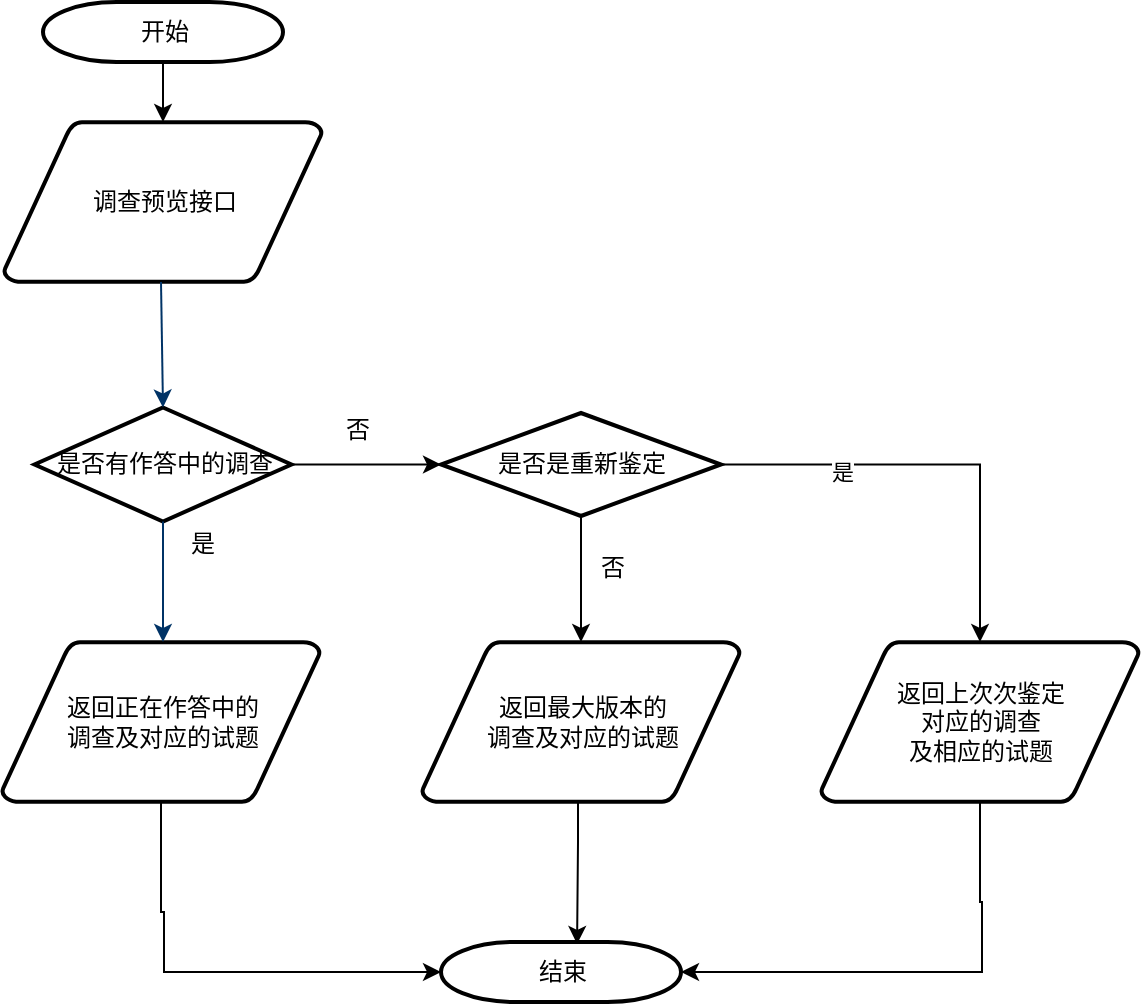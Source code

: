 <mxfile version="21.6.9" type="github">
  <diagram name="第 1 页" id="1nvgzbL6tn-MIkEtbxwa">
    <mxGraphModel dx="1434" dy="720" grid="1" gridSize="10" guides="1" tooltips="1" connect="1" arrows="1" fold="1" page="1" pageScale="1" pageWidth="827" pageHeight="1169" math="0" shadow="0">
      <root>
        <mxCell id="0" />
        <mxCell id="1" parent="0" />
        <mxCell id="6KLw7pYtQhYq6EeUDzWH-1" style="edgeStyle=orthogonalEdgeStyle;rounded=0;orthogonalLoop=1;jettySize=auto;html=1;exitX=0.5;exitY=1;exitDx=0;exitDy=0;exitPerimeter=0;entryX=0.5;entryY=0;entryDx=0;entryDy=0;entryPerimeter=0;" edge="1" parent="1" source="6KLw7pYtQhYq6EeUDzWH-2" target="6KLw7pYtQhYq6EeUDzWH-3">
          <mxGeometry relative="1" as="geometry" />
        </mxCell>
        <mxCell id="6KLw7pYtQhYq6EeUDzWH-2" value="开始" style="shape=mxgraph.flowchart.terminator;strokeWidth=2;gradientColor=none;gradientDirection=north;fontStyle=0;html=1;" vertex="1" parent="1">
          <mxGeometry x="149.5" y="170" width="120" height="30" as="geometry" />
        </mxCell>
        <mxCell id="6KLw7pYtQhYq6EeUDzWH-3" value="调查预览接口" style="shape=mxgraph.flowchart.data;strokeWidth=2;gradientColor=none;gradientDirection=north;fontStyle=0;html=1;" vertex="1" parent="1">
          <mxGeometry x="130" y="230" width="159" height="80" as="geometry" />
        </mxCell>
        <mxCell id="6KLw7pYtQhYq6EeUDzWH-29" style="edgeStyle=orthogonalEdgeStyle;rounded=0;orthogonalLoop=1;jettySize=auto;html=1;entryX=0;entryY=0.5;entryDx=0;entryDy=0;entryPerimeter=0;" edge="1" parent="1" source="6KLw7pYtQhYq6EeUDzWH-5" target="6KLw7pYtQhYq6EeUDzWH-12">
          <mxGeometry relative="1" as="geometry">
            <mxPoint x="210" y="680" as="targetPoint" />
            <Array as="points">
              <mxPoint x="209" y="625" />
              <mxPoint x="210" y="625" />
              <mxPoint x="210" y="655" />
            </Array>
          </mxGeometry>
        </mxCell>
        <mxCell id="6KLw7pYtQhYq6EeUDzWH-5" value="返回正在作答中的&lt;br&gt;调查及对应的试题" style="shape=mxgraph.flowchart.data;strokeWidth=2;gradientColor=none;gradientDirection=north;fontStyle=0;html=1;" vertex="1" parent="1">
          <mxGeometry x="129" y="490" width="159" height="80" as="geometry" />
        </mxCell>
        <mxCell id="6KLw7pYtQhYq6EeUDzWH-6" style="edgeStyle=orthogonalEdgeStyle;rounded=0;orthogonalLoop=1;jettySize=auto;html=1;entryX=0;entryY=0.5;entryDx=0;entryDy=0;entryPerimeter=0;" edge="1" parent="1" source="6KLw7pYtQhYq6EeUDzWH-7" target="6KLw7pYtQhYq6EeUDzWH-16">
          <mxGeometry relative="1" as="geometry" />
        </mxCell>
        <mxCell id="6KLw7pYtQhYq6EeUDzWH-7" value="是否有作答中的调查" style="shape=mxgraph.flowchart.decision;strokeWidth=2;gradientColor=none;gradientDirection=north;fontStyle=0;html=1;" vertex="1" parent="1">
          <mxGeometry x="145.25" y="372.75" width="128.5" height="57" as="geometry" />
        </mxCell>
        <mxCell id="6KLw7pYtQhYq6EeUDzWH-8" style="entryX=0.5;entryY=0;entryPerimeter=0;fontStyle=1;strokeColor=#003366;strokeWidth=1;html=1;" edge="1" parent="1" target="6KLw7pYtQhYq6EeUDzWH-7">
          <mxGeometry relative="1" as="geometry">
            <mxPoint x="208.5" y="310" as="sourcePoint" />
          </mxGeometry>
        </mxCell>
        <mxCell id="6KLw7pYtQhYq6EeUDzWH-9" value="否" style="text;fontStyle=0;html=1;strokeColor=none;gradientColor=none;fillColor=none;strokeWidth=2;" vertex="1" parent="1">
          <mxGeometry x="298.5" y="370" width="40" height="26" as="geometry" />
        </mxCell>
        <mxCell id="6KLw7pYtQhYq6EeUDzWH-10" value="" style="edgeStyle=elbowEdgeStyle;elbow=horizontal;fontColor=#001933;fontStyle=1;strokeColor=#003366;strokeWidth=1;html=1;" edge="1" parent="1" source="6KLw7pYtQhYq6EeUDzWH-7" target="6KLw7pYtQhYq6EeUDzWH-5">
          <mxGeometry width="100" height="100" as="geometry">
            <mxPoint x="-111.5" y="80" as="sourcePoint" />
            <mxPoint x="-11.5" y="-20" as="targetPoint" />
          </mxGeometry>
        </mxCell>
        <mxCell id="6KLw7pYtQhYq6EeUDzWH-11" value="是" style="text;fontStyle=0;html=1;strokeColor=none;gradientColor=none;fillColor=none;strokeWidth=2;align=center;" vertex="1" parent="1">
          <mxGeometry x="208.5" y="427" width="40" height="26" as="geometry" />
        </mxCell>
        <mxCell id="6KLw7pYtQhYq6EeUDzWH-12" value="结束" style="shape=mxgraph.flowchart.terminator;strokeWidth=2;gradientColor=none;gradientDirection=north;fontStyle=0;html=1;" vertex="1" parent="1">
          <mxGeometry x="348.5" y="640" width="120" height="30" as="geometry" />
        </mxCell>
        <mxCell id="6KLw7pYtQhYq6EeUDzWH-13" style="edgeStyle=orthogonalEdgeStyle;rounded=0;orthogonalLoop=1;jettySize=auto;html=1;entryX=0.5;entryY=0;entryDx=0;entryDy=0;entryPerimeter=0;" edge="1" parent="1" source="6KLw7pYtQhYq6EeUDzWH-16" target="6KLw7pYtQhYq6EeUDzWH-18">
          <mxGeometry relative="1" as="geometry" />
        </mxCell>
        <mxCell id="6KLw7pYtQhYq6EeUDzWH-14" style="edgeStyle=orthogonalEdgeStyle;rounded=0;orthogonalLoop=1;jettySize=auto;html=1;entryX=0.5;entryY=0;entryDx=0;entryDy=0;entryPerimeter=0;" edge="1" parent="1" source="6KLw7pYtQhYq6EeUDzWH-16" target="6KLw7pYtQhYq6EeUDzWH-21">
          <mxGeometry relative="1" as="geometry" />
        </mxCell>
        <mxCell id="6KLw7pYtQhYq6EeUDzWH-15" value="是" style="edgeLabel;html=1;align=center;verticalAlign=middle;resizable=0;points=[];" vertex="1" connectable="0" parent="6KLw7pYtQhYq6EeUDzWH-14">
          <mxGeometry x="-0.446" y="-3" relative="1" as="geometry">
            <mxPoint as="offset" />
          </mxGeometry>
        </mxCell>
        <mxCell id="6KLw7pYtQhYq6EeUDzWH-16" value="是否是重新鉴定" style="strokeWidth=2;html=1;shape=mxgraph.flowchart.decision;whiteSpace=wrap;" vertex="1" parent="1">
          <mxGeometry x="348.5" y="375.5" width="140" height="51.5" as="geometry" />
        </mxCell>
        <mxCell id="6KLw7pYtQhYq6EeUDzWH-24" style="edgeStyle=orthogonalEdgeStyle;rounded=0;orthogonalLoop=1;jettySize=auto;html=1;entryX=0.567;entryY=0.033;entryDx=0;entryDy=0;entryPerimeter=0;" edge="1" parent="1" source="6KLw7pYtQhYq6EeUDzWH-18" target="6KLw7pYtQhYq6EeUDzWH-12">
          <mxGeometry relative="1" as="geometry">
            <Array as="points">
              <mxPoint x="417" y="590" />
              <mxPoint x="417" y="590" />
            </Array>
          </mxGeometry>
        </mxCell>
        <mxCell id="6KLw7pYtQhYq6EeUDzWH-18" value="返回最大版本的&lt;br&gt;调查及对应的试题" style="shape=mxgraph.flowchart.data;strokeWidth=2;gradientColor=none;gradientDirection=north;fontStyle=0;html=1;" vertex="1" parent="1">
          <mxGeometry x="339" y="490" width="159" height="80" as="geometry" />
        </mxCell>
        <mxCell id="6KLw7pYtQhYq6EeUDzWH-19" value="否" style="text;html=1;align=center;verticalAlign=middle;resizable=0;points=[];autosize=1;strokeColor=none;fillColor=none;" vertex="1" parent="1">
          <mxGeometry x="414" y="438" width="40" height="30" as="geometry" />
        </mxCell>
        <mxCell id="6KLw7pYtQhYq6EeUDzWH-28" style="edgeStyle=orthogonalEdgeStyle;rounded=0;orthogonalLoop=1;jettySize=auto;html=1;entryX=1;entryY=0.5;entryDx=0;entryDy=0;entryPerimeter=0;" edge="1" parent="1" source="6KLw7pYtQhYq6EeUDzWH-21" target="6KLw7pYtQhYq6EeUDzWH-12">
          <mxGeometry relative="1" as="geometry">
            <mxPoint x="618" y="670" as="targetPoint" />
            <Array as="points">
              <mxPoint x="618" y="620" />
              <mxPoint x="619" y="620" />
              <mxPoint x="619" y="655" />
            </Array>
          </mxGeometry>
        </mxCell>
        <mxCell id="6KLw7pYtQhYq6EeUDzWH-21" value="返回上次次鉴定&lt;br&gt;对应的调查&lt;br&gt;及相应的试题" style="shape=mxgraph.flowchart.data;strokeWidth=2;gradientColor=none;gradientDirection=north;fontStyle=0;html=1;" vertex="1" parent="1">
          <mxGeometry x="538.5" y="490" width="159" height="80" as="geometry" />
        </mxCell>
      </root>
    </mxGraphModel>
  </diagram>
</mxfile>
